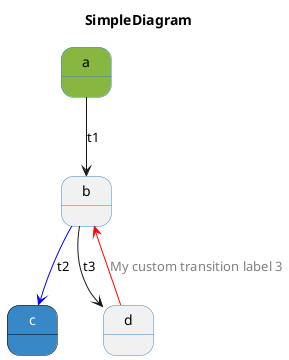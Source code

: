 @startuml
allow_mixing
title SimpleDiagram
skinparam titleBorderRoundCorner 15
skinparam titleBorderThickness 2
skinparam state {
    BackgroundColor<<initial>> #87b741
    BackgroundColor<<marked>> #3887C6
    BorderColor #3887C6
    BorderColor<<marked>> Black
    FontColor<<marked>> White
}
state "a" <<initial>>
state "b"
state "c" <<marked>>
state "d"
"a" --> "b": "t1"
"d" -[#Red]-> "b": "<font color=Grey>My custom transition label 3</font>"
"b" -[#Blue]-> "c": "t2"
"b" --> "d": "t3"
@enduml
